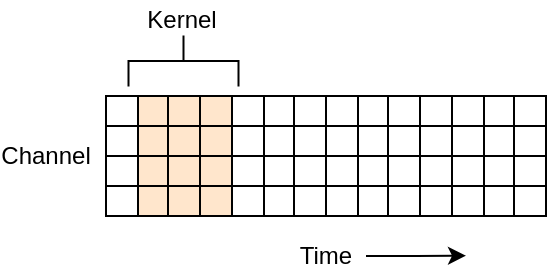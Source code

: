 <mxfile version="14.5.6" type="github">
  <diagram id="ZZZEqUmLc0_E8XxHJjZa" name="Page-1">
    <mxGraphModel dx="677" dy="353" grid="1" gridSize="10" guides="1" tooltips="1" connect="1" arrows="1" fold="1" page="1" pageScale="1" pageWidth="827" pageHeight="1169" math="0" shadow="0">
      <root>
        <mxCell id="0" />
        <mxCell id="1" parent="0" />
        <mxCell id="Jwxpb0Jw1F68lGEl7W2q-188" value="" style="rounded=0;whiteSpace=wrap;html=1;fillColor=#ffe6cc;shadow=0;glass=0;strokeColor=none;" vertex="1" parent="1">
          <mxGeometry x="256" y="110" width="47" height="60" as="geometry" />
        </mxCell>
        <mxCell id="Jwxpb0Jw1F68lGEl7W2q-125" value="" style="shape=table;html=1;whiteSpace=wrap;startSize=0;container=1;collapsible=0;childLayout=tableLayout;fillColor=none;" vertex="1" parent="1">
          <mxGeometry x="240" y="110" width="220" height="60" as="geometry" />
        </mxCell>
        <mxCell id="Jwxpb0Jw1F68lGEl7W2q-126" value="" style="shape=partialRectangle;html=1;whiteSpace=wrap;collapsible=0;dropTarget=0;pointerEvents=0;fillColor=none;top=0;left=0;bottom=0;right=0;points=[[0,0.5],[1,0.5]];portConstraint=eastwest;" vertex="1" parent="Jwxpb0Jw1F68lGEl7W2q-125">
          <mxGeometry width="220" height="15" as="geometry" />
        </mxCell>
        <mxCell id="Jwxpb0Jw1F68lGEl7W2q-127" value="" style="shape=partialRectangle;html=1;whiteSpace=wrap;connectable=0;overflow=hidden;fillColor=none;top=0;left=0;bottom=0;right=0;" vertex="1" parent="Jwxpb0Jw1F68lGEl7W2q-126">
          <mxGeometry width="16" height="15" as="geometry" />
        </mxCell>
        <mxCell id="Jwxpb0Jw1F68lGEl7W2q-128" value="" style="shape=partialRectangle;html=1;whiteSpace=wrap;connectable=0;overflow=hidden;fillColor=none;top=0;left=0;bottom=0;right=0;" vertex="1" parent="Jwxpb0Jw1F68lGEl7W2q-126">
          <mxGeometry x="16" width="15" height="15" as="geometry" />
        </mxCell>
        <mxCell id="Jwxpb0Jw1F68lGEl7W2q-129" value="" style="shape=partialRectangle;html=1;whiteSpace=wrap;connectable=0;overflow=hidden;fillColor=none;top=0;left=0;bottom=0;right=0;" vertex="1" parent="Jwxpb0Jw1F68lGEl7W2q-126">
          <mxGeometry x="31" width="16" height="15" as="geometry" />
        </mxCell>
        <mxCell id="Jwxpb0Jw1F68lGEl7W2q-130" value="" style="shape=partialRectangle;html=1;whiteSpace=wrap;connectable=0;overflow=hidden;fillColor=none;top=0;left=0;bottom=0;right=0;" vertex="1" parent="Jwxpb0Jw1F68lGEl7W2q-126">
          <mxGeometry x="47" width="16" height="15" as="geometry" />
        </mxCell>
        <mxCell id="Jwxpb0Jw1F68lGEl7W2q-131" value="" style="shape=partialRectangle;html=1;whiteSpace=wrap;connectable=0;overflow=hidden;fillColor=none;top=0;left=0;bottom=0;right=0;" vertex="1" parent="Jwxpb0Jw1F68lGEl7W2q-126">
          <mxGeometry x="63" width="16" height="15" as="geometry" />
        </mxCell>
        <mxCell id="Jwxpb0Jw1F68lGEl7W2q-132" value="" style="shape=partialRectangle;html=1;whiteSpace=wrap;connectable=0;overflow=hidden;fillColor=none;top=0;left=0;bottom=0;right=0;" vertex="1" parent="Jwxpb0Jw1F68lGEl7W2q-126">
          <mxGeometry x="79" width="15" height="15" as="geometry" />
        </mxCell>
        <mxCell id="Jwxpb0Jw1F68lGEl7W2q-133" value="" style="shape=partialRectangle;html=1;whiteSpace=wrap;connectable=0;overflow=hidden;fillColor=none;top=0;left=0;bottom=0;right=0;" vertex="1" parent="Jwxpb0Jw1F68lGEl7W2q-126">
          <mxGeometry x="94" width="16" height="15" as="geometry" />
        </mxCell>
        <mxCell id="Jwxpb0Jw1F68lGEl7W2q-134" value="" style="shape=partialRectangle;html=1;whiteSpace=wrap;connectable=0;overflow=hidden;fillColor=none;top=0;left=0;bottom=0;right=0;" vertex="1" parent="Jwxpb0Jw1F68lGEl7W2q-126">
          <mxGeometry x="110" width="16" height="15" as="geometry" />
        </mxCell>
        <mxCell id="Jwxpb0Jw1F68lGEl7W2q-135" value="" style="shape=partialRectangle;html=1;whiteSpace=wrap;connectable=0;overflow=hidden;fillColor=none;top=0;left=0;bottom=0;right=0;" vertex="1" parent="Jwxpb0Jw1F68lGEl7W2q-126">
          <mxGeometry x="126" width="15" height="15" as="geometry" />
        </mxCell>
        <mxCell id="Jwxpb0Jw1F68lGEl7W2q-136" value="" style="shape=partialRectangle;html=1;whiteSpace=wrap;connectable=0;overflow=hidden;fillColor=none;top=0;left=0;bottom=0;right=0;" vertex="1" parent="Jwxpb0Jw1F68lGEl7W2q-126">
          <mxGeometry x="141" width="16" height="15" as="geometry" />
        </mxCell>
        <mxCell id="Jwxpb0Jw1F68lGEl7W2q-137" value="" style="shape=partialRectangle;html=1;whiteSpace=wrap;connectable=0;overflow=hidden;fillColor=none;top=0;left=0;bottom=0;right=0;" vertex="1" parent="Jwxpb0Jw1F68lGEl7W2q-126">
          <mxGeometry x="157" width="16" height="15" as="geometry" />
        </mxCell>
        <mxCell id="Jwxpb0Jw1F68lGEl7W2q-138" value="" style="shape=partialRectangle;html=1;whiteSpace=wrap;connectable=0;overflow=hidden;fillColor=none;top=0;left=0;bottom=0;right=0;" vertex="1" parent="Jwxpb0Jw1F68lGEl7W2q-126">
          <mxGeometry x="173" width="16" height="15" as="geometry" />
        </mxCell>
        <mxCell id="Jwxpb0Jw1F68lGEl7W2q-139" value="" style="shape=partialRectangle;html=1;whiteSpace=wrap;connectable=0;overflow=hidden;fillColor=none;top=0;left=0;bottom=0;right=0;" vertex="1" parent="Jwxpb0Jw1F68lGEl7W2q-126">
          <mxGeometry x="189" width="15" height="15" as="geometry" />
        </mxCell>
        <mxCell id="Jwxpb0Jw1F68lGEl7W2q-140" value="" style="shape=partialRectangle;html=1;whiteSpace=wrap;connectable=0;overflow=hidden;fillColor=none;top=0;left=0;bottom=0;right=0;" vertex="1" parent="Jwxpb0Jw1F68lGEl7W2q-126">
          <mxGeometry x="204" width="16" height="15" as="geometry" />
        </mxCell>
        <mxCell id="Jwxpb0Jw1F68lGEl7W2q-141" value="" style="shape=partialRectangle;html=1;whiteSpace=wrap;collapsible=0;dropTarget=0;pointerEvents=0;fillColor=none;top=0;left=0;bottom=0;right=0;points=[[0,0.5],[1,0.5]];portConstraint=eastwest;" vertex="1" parent="Jwxpb0Jw1F68lGEl7W2q-125">
          <mxGeometry y="15" width="220" height="15" as="geometry" />
        </mxCell>
        <mxCell id="Jwxpb0Jw1F68lGEl7W2q-142" value="" style="shape=partialRectangle;html=1;whiteSpace=wrap;connectable=0;overflow=hidden;fillColor=none;top=0;left=0;bottom=0;right=0;" vertex="1" parent="Jwxpb0Jw1F68lGEl7W2q-141">
          <mxGeometry width="16" height="15" as="geometry" />
        </mxCell>
        <mxCell id="Jwxpb0Jw1F68lGEl7W2q-143" value="" style="shape=partialRectangle;html=1;whiteSpace=wrap;connectable=0;overflow=hidden;fillColor=none;top=0;left=0;bottom=0;right=0;" vertex="1" parent="Jwxpb0Jw1F68lGEl7W2q-141">
          <mxGeometry x="16" width="15" height="15" as="geometry" />
        </mxCell>
        <mxCell id="Jwxpb0Jw1F68lGEl7W2q-144" value="" style="shape=partialRectangle;html=1;whiteSpace=wrap;connectable=0;overflow=hidden;fillColor=none;top=0;left=0;bottom=0;right=0;" vertex="1" parent="Jwxpb0Jw1F68lGEl7W2q-141">
          <mxGeometry x="31" width="16" height="15" as="geometry" />
        </mxCell>
        <mxCell id="Jwxpb0Jw1F68lGEl7W2q-145" value="" style="shape=partialRectangle;html=1;whiteSpace=wrap;connectable=0;overflow=hidden;fillColor=none;top=0;left=0;bottom=0;right=0;" vertex="1" parent="Jwxpb0Jw1F68lGEl7W2q-141">
          <mxGeometry x="47" width="16" height="15" as="geometry" />
        </mxCell>
        <mxCell id="Jwxpb0Jw1F68lGEl7W2q-146" value="" style="shape=partialRectangle;html=1;whiteSpace=wrap;connectable=0;overflow=hidden;fillColor=none;top=0;left=0;bottom=0;right=0;" vertex="1" parent="Jwxpb0Jw1F68lGEl7W2q-141">
          <mxGeometry x="63" width="16" height="15" as="geometry" />
        </mxCell>
        <mxCell id="Jwxpb0Jw1F68lGEl7W2q-147" value="" style="shape=partialRectangle;html=1;whiteSpace=wrap;connectable=0;overflow=hidden;fillColor=none;top=0;left=0;bottom=0;right=0;" vertex="1" parent="Jwxpb0Jw1F68lGEl7W2q-141">
          <mxGeometry x="79" width="15" height="15" as="geometry" />
        </mxCell>
        <mxCell id="Jwxpb0Jw1F68lGEl7W2q-148" value="" style="shape=partialRectangle;html=1;whiteSpace=wrap;connectable=0;overflow=hidden;fillColor=none;top=0;left=0;bottom=0;right=0;" vertex="1" parent="Jwxpb0Jw1F68lGEl7W2q-141">
          <mxGeometry x="94" width="16" height="15" as="geometry" />
        </mxCell>
        <mxCell id="Jwxpb0Jw1F68lGEl7W2q-149" value="" style="shape=partialRectangle;html=1;whiteSpace=wrap;connectable=0;overflow=hidden;fillColor=none;top=0;left=0;bottom=0;right=0;" vertex="1" parent="Jwxpb0Jw1F68lGEl7W2q-141">
          <mxGeometry x="110" width="16" height="15" as="geometry" />
        </mxCell>
        <mxCell id="Jwxpb0Jw1F68lGEl7W2q-150" value="" style="shape=partialRectangle;html=1;whiteSpace=wrap;connectable=0;overflow=hidden;fillColor=none;top=0;left=0;bottom=0;right=0;" vertex="1" parent="Jwxpb0Jw1F68lGEl7W2q-141">
          <mxGeometry x="126" width="15" height="15" as="geometry" />
        </mxCell>
        <mxCell id="Jwxpb0Jw1F68lGEl7W2q-151" value="" style="shape=partialRectangle;html=1;whiteSpace=wrap;connectable=0;overflow=hidden;fillColor=none;top=0;left=0;bottom=0;right=0;" vertex="1" parent="Jwxpb0Jw1F68lGEl7W2q-141">
          <mxGeometry x="141" width="16" height="15" as="geometry" />
        </mxCell>
        <mxCell id="Jwxpb0Jw1F68lGEl7W2q-152" value="" style="shape=partialRectangle;html=1;whiteSpace=wrap;connectable=0;overflow=hidden;fillColor=none;top=0;left=0;bottom=0;right=0;" vertex="1" parent="Jwxpb0Jw1F68lGEl7W2q-141">
          <mxGeometry x="157" width="16" height="15" as="geometry" />
        </mxCell>
        <mxCell id="Jwxpb0Jw1F68lGEl7W2q-153" value="" style="shape=partialRectangle;html=1;whiteSpace=wrap;connectable=0;overflow=hidden;fillColor=none;top=0;left=0;bottom=0;right=0;" vertex="1" parent="Jwxpb0Jw1F68lGEl7W2q-141">
          <mxGeometry x="173" width="16" height="15" as="geometry" />
        </mxCell>
        <mxCell id="Jwxpb0Jw1F68lGEl7W2q-154" value="" style="shape=partialRectangle;html=1;whiteSpace=wrap;connectable=0;overflow=hidden;fillColor=none;top=0;left=0;bottom=0;right=0;" vertex="1" parent="Jwxpb0Jw1F68lGEl7W2q-141">
          <mxGeometry x="189" width="15" height="15" as="geometry" />
        </mxCell>
        <mxCell id="Jwxpb0Jw1F68lGEl7W2q-155" value="" style="shape=partialRectangle;html=1;whiteSpace=wrap;connectable=0;overflow=hidden;fillColor=none;top=0;left=0;bottom=0;right=0;" vertex="1" parent="Jwxpb0Jw1F68lGEl7W2q-141">
          <mxGeometry x="204" width="16" height="15" as="geometry" />
        </mxCell>
        <mxCell id="Jwxpb0Jw1F68lGEl7W2q-156" value="" style="shape=partialRectangle;html=1;whiteSpace=wrap;collapsible=0;dropTarget=0;pointerEvents=0;fillColor=none;top=0;left=0;bottom=0;right=0;points=[[0,0.5],[1,0.5]];portConstraint=eastwest;" vertex="1" parent="Jwxpb0Jw1F68lGEl7W2q-125">
          <mxGeometry y="30" width="220" height="15" as="geometry" />
        </mxCell>
        <mxCell id="Jwxpb0Jw1F68lGEl7W2q-157" value="" style="shape=partialRectangle;html=1;whiteSpace=wrap;connectable=0;overflow=hidden;fillColor=none;top=0;left=0;bottom=0;right=0;" vertex="1" parent="Jwxpb0Jw1F68lGEl7W2q-156">
          <mxGeometry width="16" height="15" as="geometry" />
        </mxCell>
        <mxCell id="Jwxpb0Jw1F68lGEl7W2q-158" value="" style="shape=partialRectangle;html=1;whiteSpace=wrap;connectable=0;overflow=hidden;fillColor=none;top=0;left=0;bottom=0;right=0;" vertex="1" parent="Jwxpb0Jw1F68lGEl7W2q-156">
          <mxGeometry x="16" width="15" height="15" as="geometry" />
        </mxCell>
        <mxCell id="Jwxpb0Jw1F68lGEl7W2q-159" value="" style="shape=partialRectangle;html=1;whiteSpace=wrap;connectable=0;overflow=hidden;fillColor=none;top=0;left=0;bottom=0;right=0;" vertex="1" parent="Jwxpb0Jw1F68lGEl7W2q-156">
          <mxGeometry x="31" width="16" height="15" as="geometry" />
        </mxCell>
        <mxCell id="Jwxpb0Jw1F68lGEl7W2q-160" value="" style="shape=partialRectangle;html=1;whiteSpace=wrap;connectable=0;overflow=hidden;fillColor=none;top=0;left=0;bottom=0;right=0;" vertex="1" parent="Jwxpb0Jw1F68lGEl7W2q-156">
          <mxGeometry x="47" width="16" height="15" as="geometry" />
        </mxCell>
        <mxCell id="Jwxpb0Jw1F68lGEl7W2q-161" value="" style="shape=partialRectangle;html=1;whiteSpace=wrap;connectable=0;overflow=hidden;fillColor=none;top=0;left=0;bottom=0;right=0;" vertex="1" parent="Jwxpb0Jw1F68lGEl7W2q-156">
          <mxGeometry x="63" width="16" height="15" as="geometry" />
        </mxCell>
        <mxCell id="Jwxpb0Jw1F68lGEl7W2q-162" value="" style="shape=partialRectangle;html=1;whiteSpace=wrap;connectable=0;overflow=hidden;fillColor=none;top=0;left=0;bottom=0;right=0;" vertex="1" parent="Jwxpb0Jw1F68lGEl7W2q-156">
          <mxGeometry x="79" width="15" height="15" as="geometry" />
        </mxCell>
        <mxCell id="Jwxpb0Jw1F68lGEl7W2q-163" value="" style="shape=partialRectangle;html=1;whiteSpace=wrap;connectable=0;overflow=hidden;fillColor=none;top=0;left=0;bottom=0;right=0;" vertex="1" parent="Jwxpb0Jw1F68lGEl7W2q-156">
          <mxGeometry x="94" width="16" height="15" as="geometry" />
        </mxCell>
        <mxCell id="Jwxpb0Jw1F68lGEl7W2q-164" value="" style="shape=partialRectangle;html=1;whiteSpace=wrap;connectable=0;overflow=hidden;fillColor=none;top=0;left=0;bottom=0;right=0;" vertex="1" parent="Jwxpb0Jw1F68lGEl7W2q-156">
          <mxGeometry x="110" width="16" height="15" as="geometry" />
        </mxCell>
        <mxCell id="Jwxpb0Jw1F68lGEl7W2q-165" value="" style="shape=partialRectangle;html=1;whiteSpace=wrap;connectable=0;overflow=hidden;fillColor=none;top=0;left=0;bottom=0;right=0;" vertex="1" parent="Jwxpb0Jw1F68lGEl7W2q-156">
          <mxGeometry x="126" width="15" height="15" as="geometry" />
        </mxCell>
        <mxCell id="Jwxpb0Jw1F68lGEl7W2q-166" value="" style="shape=partialRectangle;html=1;whiteSpace=wrap;connectable=0;overflow=hidden;fillColor=none;top=0;left=0;bottom=0;right=0;" vertex="1" parent="Jwxpb0Jw1F68lGEl7W2q-156">
          <mxGeometry x="141" width="16" height="15" as="geometry" />
        </mxCell>
        <mxCell id="Jwxpb0Jw1F68lGEl7W2q-167" value="" style="shape=partialRectangle;html=1;whiteSpace=wrap;connectable=0;overflow=hidden;fillColor=none;top=0;left=0;bottom=0;right=0;" vertex="1" parent="Jwxpb0Jw1F68lGEl7W2q-156">
          <mxGeometry x="157" width="16" height="15" as="geometry" />
        </mxCell>
        <mxCell id="Jwxpb0Jw1F68lGEl7W2q-168" value="" style="shape=partialRectangle;html=1;whiteSpace=wrap;connectable=0;overflow=hidden;fillColor=none;top=0;left=0;bottom=0;right=0;" vertex="1" parent="Jwxpb0Jw1F68lGEl7W2q-156">
          <mxGeometry x="173" width="16" height="15" as="geometry" />
        </mxCell>
        <mxCell id="Jwxpb0Jw1F68lGEl7W2q-169" value="" style="shape=partialRectangle;html=1;whiteSpace=wrap;connectable=0;overflow=hidden;fillColor=none;top=0;left=0;bottom=0;right=0;" vertex="1" parent="Jwxpb0Jw1F68lGEl7W2q-156">
          <mxGeometry x="189" width="15" height="15" as="geometry" />
        </mxCell>
        <mxCell id="Jwxpb0Jw1F68lGEl7W2q-170" value="" style="shape=partialRectangle;html=1;whiteSpace=wrap;connectable=0;overflow=hidden;fillColor=none;top=0;left=0;bottom=0;right=0;" vertex="1" parent="Jwxpb0Jw1F68lGEl7W2q-156">
          <mxGeometry x="204" width="16" height="15" as="geometry" />
        </mxCell>
        <mxCell id="Jwxpb0Jw1F68lGEl7W2q-171" value="" style="shape=partialRectangle;html=1;whiteSpace=wrap;collapsible=0;dropTarget=0;pointerEvents=0;fillColor=none;top=0;left=0;bottom=0;right=0;points=[[0,0.5],[1,0.5]];portConstraint=eastwest;" vertex="1" parent="Jwxpb0Jw1F68lGEl7W2q-125">
          <mxGeometry y="45" width="220" height="15" as="geometry" />
        </mxCell>
        <mxCell id="Jwxpb0Jw1F68lGEl7W2q-172" value="" style="shape=partialRectangle;html=1;whiteSpace=wrap;connectable=0;overflow=hidden;fillColor=none;top=0;left=0;bottom=0;right=0;" vertex="1" parent="Jwxpb0Jw1F68lGEl7W2q-171">
          <mxGeometry width="16" height="15" as="geometry" />
        </mxCell>
        <mxCell id="Jwxpb0Jw1F68lGEl7W2q-173" value="" style="shape=partialRectangle;html=1;whiteSpace=wrap;connectable=0;overflow=hidden;fillColor=none;top=0;left=0;bottom=0;right=0;" vertex="1" parent="Jwxpb0Jw1F68lGEl7W2q-171">
          <mxGeometry x="16" width="15" height="15" as="geometry" />
        </mxCell>
        <mxCell id="Jwxpb0Jw1F68lGEl7W2q-174" value="" style="shape=partialRectangle;html=1;whiteSpace=wrap;connectable=0;overflow=hidden;fillColor=none;top=0;left=0;bottom=0;right=0;" vertex="1" parent="Jwxpb0Jw1F68lGEl7W2q-171">
          <mxGeometry x="31" width="16" height="15" as="geometry" />
        </mxCell>
        <mxCell id="Jwxpb0Jw1F68lGEl7W2q-175" value="" style="shape=partialRectangle;html=1;whiteSpace=wrap;connectable=0;overflow=hidden;fillColor=none;top=0;left=0;bottom=0;right=0;" vertex="1" parent="Jwxpb0Jw1F68lGEl7W2q-171">
          <mxGeometry x="47" width="16" height="15" as="geometry" />
        </mxCell>
        <mxCell id="Jwxpb0Jw1F68lGEl7W2q-176" value="" style="shape=partialRectangle;html=1;whiteSpace=wrap;connectable=0;overflow=hidden;fillColor=none;top=0;left=0;bottom=0;right=0;" vertex="1" parent="Jwxpb0Jw1F68lGEl7W2q-171">
          <mxGeometry x="63" width="16" height="15" as="geometry" />
        </mxCell>
        <mxCell id="Jwxpb0Jw1F68lGEl7W2q-177" value="" style="shape=partialRectangle;html=1;whiteSpace=wrap;connectable=0;overflow=hidden;fillColor=none;top=0;left=0;bottom=0;right=0;" vertex="1" parent="Jwxpb0Jw1F68lGEl7W2q-171">
          <mxGeometry x="79" width="15" height="15" as="geometry" />
        </mxCell>
        <mxCell id="Jwxpb0Jw1F68lGEl7W2q-178" value="" style="shape=partialRectangle;html=1;whiteSpace=wrap;connectable=0;overflow=hidden;fillColor=none;top=0;left=0;bottom=0;right=0;" vertex="1" parent="Jwxpb0Jw1F68lGEl7W2q-171">
          <mxGeometry x="94" width="16" height="15" as="geometry" />
        </mxCell>
        <mxCell id="Jwxpb0Jw1F68lGEl7W2q-179" value="" style="shape=partialRectangle;html=1;whiteSpace=wrap;connectable=0;overflow=hidden;fillColor=none;top=0;left=0;bottom=0;right=0;" vertex="1" parent="Jwxpb0Jw1F68lGEl7W2q-171">
          <mxGeometry x="110" width="16" height="15" as="geometry" />
        </mxCell>
        <mxCell id="Jwxpb0Jw1F68lGEl7W2q-180" value="" style="shape=partialRectangle;html=1;whiteSpace=wrap;connectable=0;overflow=hidden;fillColor=none;top=0;left=0;bottom=0;right=0;" vertex="1" parent="Jwxpb0Jw1F68lGEl7W2q-171">
          <mxGeometry x="126" width="15" height="15" as="geometry" />
        </mxCell>
        <mxCell id="Jwxpb0Jw1F68lGEl7W2q-181" value="" style="shape=partialRectangle;html=1;whiteSpace=wrap;connectable=0;overflow=hidden;fillColor=none;top=0;left=0;bottom=0;right=0;" vertex="1" parent="Jwxpb0Jw1F68lGEl7W2q-171">
          <mxGeometry x="141" width="16" height="15" as="geometry" />
        </mxCell>
        <mxCell id="Jwxpb0Jw1F68lGEl7W2q-182" value="" style="shape=partialRectangle;html=1;whiteSpace=wrap;connectable=0;overflow=hidden;fillColor=none;top=0;left=0;bottom=0;right=0;" vertex="1" parent="Jwxpb0Jw1F68lGEl7W2q-171">
          <mxGeometry x="157" width="16" height="15" as="geometry" />
        </mxCell>
        <mxCell id="Jwxpb0Jw1F68lGEl7W2q-183" value="" style="shape=partialRectangle;html=1;whiteSpace=wrap;connectable=0;overflow=hidden;fillColor=none;top=0;left=0;bottom=0;right=0;" vertex="1" parent="Jwxpb0Jw1F68lGEl7W2q-171">
          <mxGeometry x="173" width="16" height="15" as="geometry" />
        </mxCell>
        <mxCell id="Jwxpb0Jw1F68lGEl7W2q-184" value="" style="shape=partialRectangle;html=1;whiteSpace=wrap;connectable=0;overflow=hidden;fillColor=none;top=0;left=0;bottom=0;right=0;" vertex="1" parent="Jwxpb0Jw1F68lGEl7W2q-171">
          <mxGeometry x="189" width="15" height="15" as="geometry" />
        </mxCell>
        <mxCell id="Jwxpb0Jw1F68lGEl7W2q-185" value="" style="shape=partialRectangle;html=1;whiteSpace=wrap;connectable=0;overflow=hidden;fillColor=none;top=0;left=0;bottom=0;right=0;" vertex="1" parent="Jwxpb0Jw1F68lGEl7W2q-171">
          <mxGeometry x="204" width="16" height="15" as="geometry" />
        </mxCell>
        <mxCell id="Jwxpb0Jw1F68lGEl7W2q-123" value="&lt;div&gt;Channel&lt;/div&gt;" style="text;html=1;strokeColor=none;fillColor=none;align=center;verticalAlign=middle;whiteSpace=wrap;rounded=0;" vertex="1" parent="1">
          <mxGeometry x="190" y="130" width="40" height="20" as="geometry" />
        </mxCell>
        <mxCell id="Jwxpb0Jw1F68lGEl7W2q-195" style="edgeStyle=orthogonalEdgeStyle;rounded=0;orthogonalLoop=1;jettySize=auto;html=1;exitX=1;exitY=0.5;exitDx=0;exitDy=0;" edge="1" parent="1" source="Jwxpb0Jw1F68lGEl7W2q-187">
          <mxGeometry relative="1" as="geometry">
            <mxPoint x="420" y="189.857" as="targetPoint" />
          </mxGeometry>
        </mxCell>
        <mxCell id="Jwxpb0Jw1F68lGEl7W2q-187" value="Time" style="text;html=1;strokeColor=none;fillColor=none;align=center;verticalAlign=middle;whiteSpace=wrap;rounded=0;" vertex="1" parent="1">
          <mxGeometry x="330" y="180" width="40" height="20" as="geometry" />
        </mxCell>
        <mxCell id="Jwxpb0Jw1F68lGEl7W2q-189" value="" style="strokeWidth=1;html=1;shape=mxgraph.flowchart.annotation_2;align=left;labelPosition=right;pointerEvents=1;shadow=0;glass=0;fillColor=none;gradientColor=#ffffff;rotation=90;" vertex="1" parent="1">
          <mxGeometry x="266" y="65" width="25.5" height="55" as="geometry" />
        </mxCell>
        <mxCell id="Jwxpb0Jw1F68lGEl7W2q-194" value="Kernel" style="text;html=1;strokeColor=none;fillColor=none;align=center;verticalAlign=middle;whiteSpace=wrap;rounded=0;" vertex="1" parent="1">
          <mxGeometry x="258" y="62" width="40" height="20" as="geometry" />
        </mxCell>
      </root>
    </mxGraphModel>
  </diagram>
</mxfile>
